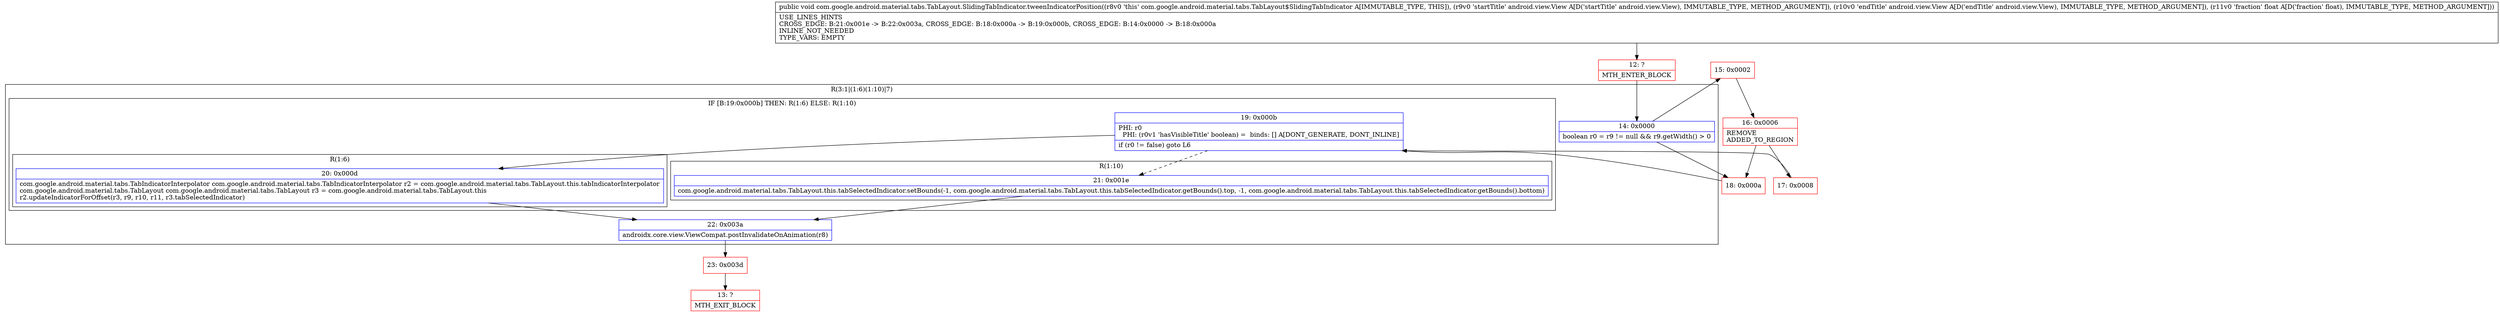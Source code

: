 digraph "CFG forcom.google.android.material.tabs.TabLayout.SlidingTabIndicator.tweenIndicatorPosition(Landroid\/view\/View;Landroid\/view\/View;F)V" {
subgraph cluster_Region_2053636558 {
label = "R(3:1|(1:6)(1:10)|7)";
node [shape=record,color=blue];
Node_14 [shape=record,label="{14\:\ 0x0000|boolean r0 = r9 != null && r9.getWidth() \> 0\l}"];
subgraph cluster_IfRegion_1225933391 {
label = "IF [B:19:0x000b] THEN: R(1:6) ELSE: R(1:10)";
node [shape=record,color=blue];
Node_19 [shape=record,label="{19\:\ 0x000b|PHI: r0 \l  PHI: (r0v1 'hasVisibleTitle' boolean) =  binds: [] A[DONT_GENERATE, DONT_INLINE]\l|if (r0 != false) goto L6\l}"];
subgraph cluster_Region_766545847 {
label = "R(1:6)";
node [shape=record,color=blue];
Node_20 [shape=record,label="{20\:\ 0x000d|com.google.android.material.tabs.TabIndicatorInterpolator com.google.android.material.tabs.TabIndicatorInterpolator r2 = com.google.android.material.tabs.TabLayout.this.tabIndicatorInterpolator\lcom.google.android.material.tabs.TabLayout com.google.android.material.tabs.TabLayout r3 = com.google.android.material.tabs.TabLayout.this\lr2.updateIndicatorForOffset(r3, r9, r10, r11, r3.tabSelectedIndicator)\l}"];
}
subgraph cluster_Region_560183773 {
label = "R(1:10)";
node [shape=record,color=blue];
Node_21 [shape=record,label="{21\:\ 0x001e|com.google.android.material.tabs.TabLayout.this.tabSelectedIndicator.setBounds(\-1, com.google.android.material.tabs.TabLayout.this.tabSelectedIndicator.getBounds().top, \-1, com.google.android.material.tabs.TabLayout.this.tabSelectedIndicator.getBounds().bottom)\l}"];
}
}
Node_22 [shape=record,label="{22\:\ 0x003a|androidx.core.view.ViewCompat.postInvalidateOnAnimation(r8)\l}"];
}
Node_12 [shape=record,color=red,label="{12\:\ ?|MTH_ENTER_BLOCK\l}"];
Node_15 [shape=record,color=red,label="{15\:\ 0x0002}"];
Node_16 [shape=record,color=red,label="{16\:\ 0x0006|REMOVE\lADDED_TO_REGION\l}"];
Node_17 [shape=record,color=red,label="{17\:\ 0x0008}"];
Node_23 [shape=record,color=red,label="{23\:\ 0x003d}"];
Node_13 [shape=record,color=red,label="{13\:\ ?|MTH_EXIT_BLOCK\l}"];
Node_18 [shape=record,color=red,label="{18\:\ 0x000a}"];
MethodNode[shape=record,label="{public void com.google.android.material.tabs.TabLayout.SlidingTabIndicator.tweenIndicatorPosition((r8v0 'this' com.google.android.material.tabs.TabLayout$SlidingTabIndicator A[IMMUTABLE_TYPE, THIS]), (r9v0 'startTitle' android.view.View A[D('startTitle' android.view.View), IMMUTABLE_TYPE, METHOD_ARGUMENT]), (r10v0 'endTitle' android.view.View A[D('endTitle' android.view.View), IMMUTABLE_TYPE, METHOD_ARGUMENT]), (r11v0 'fraction' float A[D('fraction' float), IMMUTABLE_TYPE, METHOD_ARGUMENT]))  | USE_LINES_HINTS\lCROSS_EDGE: B:21:0x001e \-\> B:22:0x003a, CROSS_EDGE: B:18:0x000a \-\> B:19:0x000b, CROSS_EDGE: B:14:0x0000 \-\> B:18:0x000a\lINLINE_NOT_NEEDED\lTYPE_VARS: EMPTY\l}"];
MethodNode -> Node_12;Node_14 -> Node_15;
Node_14 -> Node_18;
Node_19 -> Node_20;
Node_19 -> Node_21[style=dashed];
Node_20 -> Node_22;
Node_21 -> Node_22;
Node_22 -> Node_23;
Node_12 -> Node_14;
Node_15 -> Node_16;
Node_16 -> Node_17;
Node_16 -> Node_18;
Node_17 -> Node_19;
Node_23 -> Node_13;
Node_18 -> Node_19;
}

